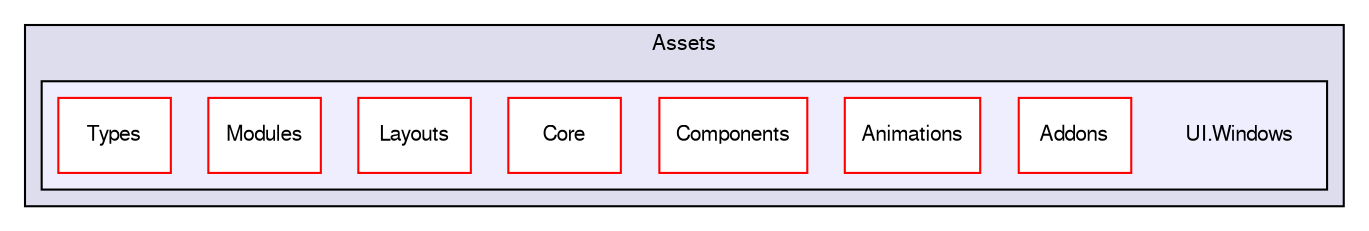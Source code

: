 digraph "UI.Windows" {
  compound=true
  node [ fontsize="10", fontname="FreeSans"];
  edge [ labelfontsize="10", labelfontname="FreeSans"];
  subgraph clusterdir_2a8c73e93c71fc24504a57b4dab72380 {
    graph [ bgcolor="#ddddee", pencolor="black", label="Assets" fontname="FreeSans", fontsize="10", URL="dir_2a8c73e93c71fc24504a57b4dab72380.html"]
  subgraph clusterdir_840d7d22eff27a012a388f4c953ffb27 {
    graph [ bgcolor="#eeeeff", pencolor="black", label="" URL="dir_840d7d22eff27a012a388f4c953ffb27.html"];
    dir_840d7d22eff27a012a388f4c953ffb27 [shape=plaintext label="UI.Windows"];
    dir_3c040b8b22672e643d51bd813fd60ebe [shape=box label="Addons" color="red" fillcolor="white" style="filled" URL="dir_3c040b8b22672e643d51bd813fd60ebe.html"];
    dir_1c35481fbd84a0fe05ee7be75cb190cb [shape=box label="Animations" color="red" fillcolor="white" style="filled" URL="dir_1c35481fbd84a0fe05ee7be75cb190cb.html"];
    dir_f68a76eac7ed4ad64c7d44c6039248e8 [shape=box label="Components" color="red" fillcolor="white" style="filled" URL="dir_f68a76eac7ed4ad64c7d44c6039248e8.html"];
    dir_4cb8c97036e71ca88d8efd487d68cec5 [shape=box label="Core" color="red" fillcolor="white" style="filled" URL="dir_4cb8c97036e71ca88d8efd487d68cec5.html"];
    dir_360e8b977adf1ce153b078e1c63c4f40 [shape=box label="Layouts" color="red" fillcolor="white" style="filled" URL="dir_360e8b977adf1ce153b078e1c63c4f40.html"];
    dir_df99ed299ed670be6e47a47f398c6226 [shape=box label="Modules" color="red" fillcolor="white" style="filled" URL="dir_df99ed299ed670be6e47a47f398c6226.html"];
    dir_cbc9753bd454e06ea6619db6af990353 [shape=box label="Types" color="red" fillcolor="white" style="filled" URL="dir_cbc9753bd454e06ea6619db6af990353.html"];
  }
  }
}
